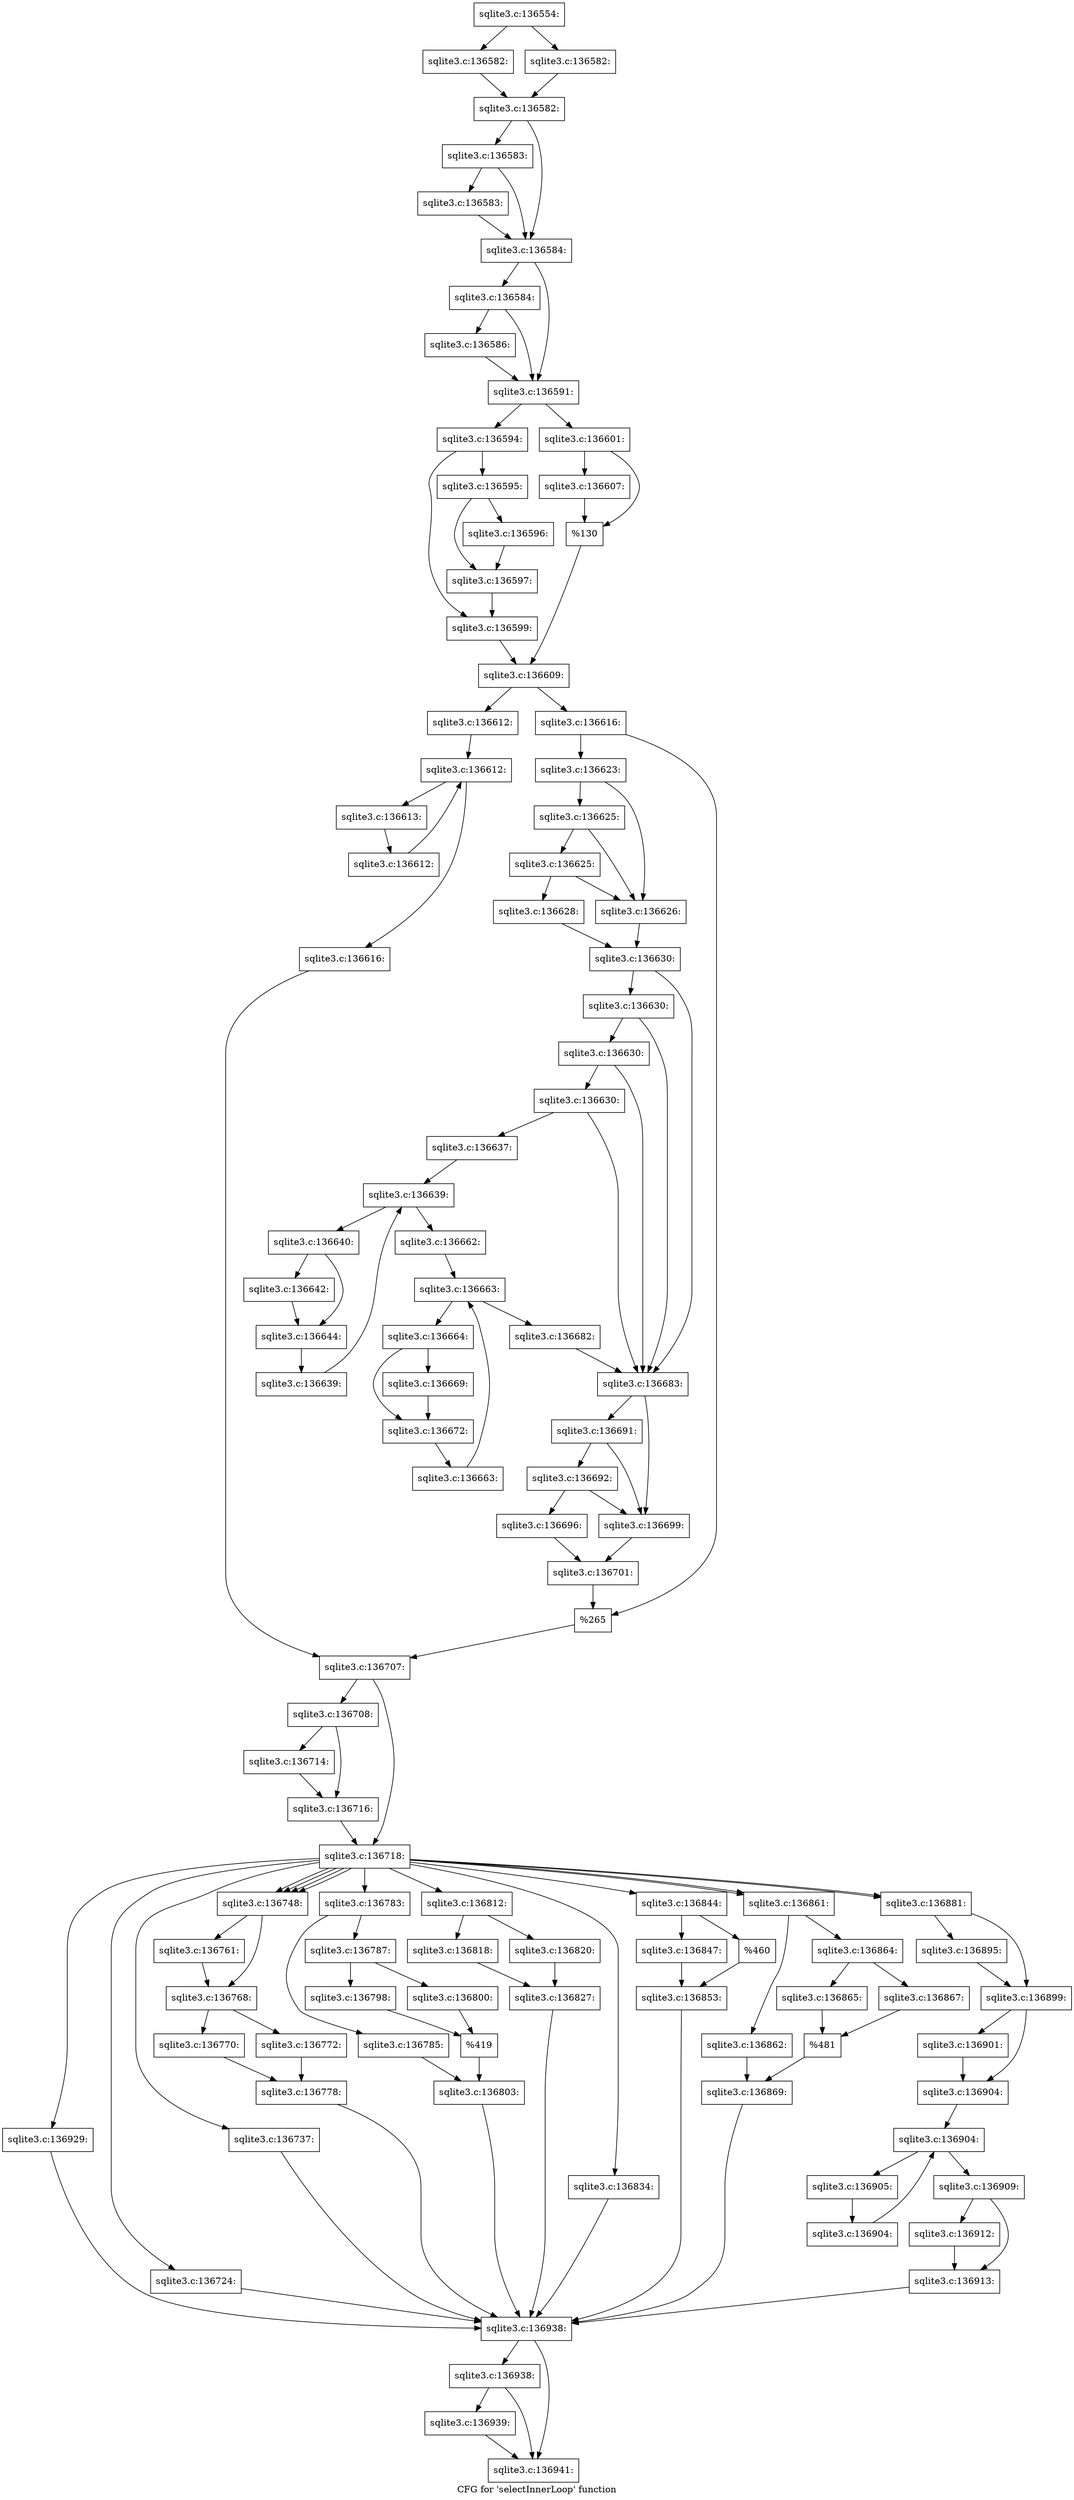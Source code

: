 digraph "CFG for 'selectInnerLoop' function" {
	label="CFG for 'selectInnerLoop' function";

	Node0x55c0f9b49b90 [shape=record,label="{sqlite3.c:136554:}"];
	Node0x55c0f9b49b90 -> Node0x55c0f9b50320;
	Node0x55c0f9b49b90 -> Node0x55c0f9b50370;
	Node0x55c0f9b50320 [shape=record,label="{sqlite3.c:136582:}"];
	Node0x55c0f9b50320 -> Node0x55c0f9b503c0;
	Node0x55c0f9b50370 [shape=record,label="{sqlite3.c:136582:}"];
	Node0x55c0f9b50370 -> Node0x55c0f9b503c0;
	Node0x55c0f9b503c0 [shape=record,label="{sqlite3.c:136582:}"];
	Node0x55c0f9b503c0 -> Node0x55c0f9b50bc0;
	Node0x55c0f9b503c0 -> Node0x55c0f9b50b70;
	Node0x55c0f9b50bc0 [shape=record,label="{sqlite3.c:136583:}"];
	Node0x55c0f9b50bc0 -> Node0x55c0f9b50b20;
	Node0x55c0f9b50bc0 -> Node0x55c0f9b50b70;
	Node0x55c0f9b50b20 [shape=record,label="{sqlite3.c:136583:}"];
	Node0x55c0f9b50b20 -> Node0x55c0f9b50b70;
	Node0x55c0f9b50b70 [shape=record,label="{sqlite3.c:136584:}"];
	Node0x55c0f9b50b70 -> Node0x55c0f9b514c0;
	Node0x55c0f9b50b70 -> Node0x55c0f9b51470;
	Node0x55c0f9b514c0 [shape=record,label="{sqlite3.c:136584:}"];
	Node0x55c0f9b514c0 -> Node0x55c0f9b51470;
	Node0x55c0f9b514c0 -> Node0x55c0f9b51420;
	Node0x55c0f9b51420 [shape=record,label="{sqlite3.c:136586:}"];
	Node0x55c0f9b51420 -> Node0x55c0f9b51470;
	Node0x55c0f9b51470 [shape=record,label="{sqlite3.c:136591:}"];
	Node0x55c0f9b51470 -> Node0x55c0f9b52440;
	Node0x55c0f9b51470 -> Node0x55c0f9b524e0;
	Node0x55c0f9b52440 [shape=record,label="{sqlite3.c:136594:}"];
	Node0x55c0f9b52440 -> Node0x55c0f9b52a50;
	Node0x55c0f9b52440 -> Node0x55c0f9b52aa0;
	Node0x55c0f9b52a50 [shape=record,label="{sqlite3.c:136595:}"];
	Node0x55c0f9b52a50 -> Node0x55c0f9b53210;
	Node0x55c0f9b52a50 -> Node0x55c0f9b531c0;
	Node0x55c0f9b531c0 [shape=record,label="{sqlite3.c:136596:}"];
	Node0x55c0f9b531c0 -> Node0x55c0f9b53210;
	Node0x55c0f9b53210 [shape=record,label="{sqlite3.c:136597:}"];
	Node0x55c0f9b53210 -> Node0x55c0f9b52aa0;
	Node0x55c0f9b52aa0 [shape=record,label="{sqlite3.c:136599:}"];
	Node0x55c0f9b52aa0 -> Node0x55c0f9b52490;
	Node0x55c0f9b524e0 [shape=record,label="{sqlite3.c:136601:}"];
	Node0x55c0f9b524e0 -> Node0x55c0f9b54920;
	Node0x55c0f9b524e0 -> Node0x55c0f9b54970;
	Node0x55c0f9b54920 [shape=record,label="{sqlite3.c:136607:}"];
	Node0x55c0f9b54920 -> Node0x55c0f9b54970;
	Node0x55c0f9b54970 [shape=record,label="{%130}"];
	Node0x55c0f9b54970 -> Node0x55c0f9b52490;
	Node0x55c0f9b52490 [shape=record,label="{sqlite3.c:136609:}"];
	Node0x55c0f9b52490 -> Node0x55c0f9b55e00;
	Node0x55c0f9b52490 -> Node0x55c0f9b55ea0;
	Node0x55c0f9b55e00 [shape=record,label="{sqlite3.c:136612:}"];
	Node0x55c0f9b55e00 -> Node0x55c0f9b563f0;
	Node0x55c0f9b563f0 [shape=record,label="{sqlite3.c:136612:}"];
	Node0x55c0f9b563f0 -> Node0x55c0f9b565a0;
	Node0x55c0f9b563f0 -> Node0x55c0f9b56240;
	Node0x55c0f9b565a0 [shape=record,label="{sqlite3.c:136613:}"];
	Node0x55c0f9b565a0 -> Node0x55c0f9b56510;
	Node0x55c0f9b56510 [shape=record,label="{sqlite3.c:136612:}"];
	Node0x55c0f9b56510 -> Node0x55c0f9b563f0;
	Node0x55c0f9b56240 [shape=record,label="{sqlite3.c:136616:}"];
	Node0x55c0f9b56240 -> Node0x55c0f9b55e50;
	Node0x55c0f9b55ea0 [shape=record,label="{sqlite3.c:136616:}"];
	Node0x55c0f9b55ea0 -> Node0x55c0f9b56d50;
	Node0x55c0f9b55ea0 -> Node0x55c0f9b579f0;
	Node0x55c0f9b56d50 [shape=record,label="{sqlite3.c:136623:}"];
	Node0x55c0f9b56d50 -> Node0x55c0f9b58370;
	Node0x55c0f9b56d50 -> Node0x55c0f9b584e0;
	Node0x55c0f9b584e0 [shape=record,label="{sqlite3.c:136625:}"];
	Node0x55c0f9b584e0 -> Node0x55c0f9b58370;
	Node0x55c0f9b584e0 -> Node0x55c0f9b58460;
	Node0x55c0f9b58460 [shape=record,label="{sqlite3.c:136625:}"];
	Node0x55c0f9b58460 -> Node0x55c0f9b58370;
	Node0x55c0f9b58460 -> Node0x55c0f9b58410;
	Node0x55c0f9b58370 [shape=record,label="{sqlite3.c:136626:}"];
	Node0x55c0f9b58370 -> Node0x55c0f9b583c0;
	Node0x55c0f9b58410 [shape=record,label="{sqlite3.c:136628:}"];
	Node0x55c0f9b58410 -> Node0x55c0f9b583c0;
	Node0x55c0f9b583c0 [shape=record,label="{sqlite3.c:136630:}"];
	Node0x55c0f9b583c0 -> Node0x55c0f9b59350;
	Node0x55c0f9b583c0 -> Node0x55c0f9b59200;
	Node0x55c0f9b59350 [shape=record,label="{sqlite3.c:136630:}"];
	Node0x55c0f9b59350 -> Node0x55c0f9b592d0;
	Node0x55c0f9b59350 -> Node0x55c0f9b59200;
	Node0x55c0f9b592d0 [shape=record,label="{sqlite3.c:136630:}"];
	Node0x55c0f9b592d0 -> Node0x55c0f9b59250;
	Node0x55c0f9b592d0 -> Node0x55c0f9b59200;
	Node0x55c0f9b59250 [shape=record,label="{sqlite3.c:136630:}"];
	Node0x55c0f9b59250 -> Node0x55c0f9b591b0;
	Node0x55c0f9b59250 -> Node0x55c0f9b59200;
	Node0x55c0f9b591b0 [shape=record,label="{sqlite3.c:136637:}"];
	Node0x55c0f9b591b0 -> Node0x55c0f9b5a420;
	Node0x55c0f9b5a420 [shape=record,label="{sqlite3.c:136639:}"];
	Node0x55c0f9b5a420 -> Node0x55c0f9b5a640;
	Node0x55c0f9b5a420 -> Node0x55c0f9b5a0a0;
	Node0x55c0f9b5a640 [shape=record,label="{sqlite3.c:136640:}"];
	Node0x55c0f9b5a640 -> Node0x55c0f9b5b000;
	Node0x55c0f9b5a640 -> Node0x55c0f9b5b050;
	Node0x55c0f9b5b000 [shape=record,label="{sqlite3.c:136642:}"];
	Node0x55c0f9b5b000 -> Node0x55c0f9b5b050;
	Node0x55c0f9b5b050 [shape=record,label="{sqlite3.c:136644:}"];
	Node0x55c0f9b5b050 -> Node0x55c0f9b5a5b0;
	Node0x55c0f9b5a5b0 [shape=record,label="{sqlite3.c:136639:}"];
	Node0x55c0f9b5a5b0 -> Node0x55c0f9b5a420;
	Node0x55c0f9b5a0a0 [shape=record,label="{sqlite3.c:136662:}"];
	Node0x55c0f9b5a0a0 -> Node0x55c0f9b5d2a0;
	Node0x55c0f9b5d2a0 [shape=record,label="{sqlite3.c:136663:}"];
	Node0x55c0f9b5d2a0 -> Node0x55c0f9b5d4c0;
	Node0x55c0f9b5d2a0 -> Node0x55c0f9b5d0f0;
	Node0x55c0f9b5d4c0 [shape=record,label="{sqlite3.c:136664:}"];
	Node0x55c0f9b5d4c0 -> Node0x55c0f9b5daa0;
	Node0x55c0f9b5d4c0 -> Node0x55c0f9b5daf0;
	Node0x55c0f9b5daa0 [shape=record,label="{sqlite3.c:136669:}"];
	Node0x55c0f9b5daa0 -> Node0x55c0f9b5daf0;
	Node0x55c0f9b5daf0 [shape=record,label="{sqlite3.c:136672:}"];
	Node0x55c0f9b5daf0 -> Node0x55c0f9b5d430;
	Node0x55c0f9b5d430 [shape=record,label="{sqlite3.c:136663:}"];
	Node0x55c0f9b5d430 -> Node0x55c0f9b5d2a0;
	Node0x55c0f9b5d0f0 [shape=record,label="{sqlite3.c:136682:}"];
	Node0x55c0f9b5d0f0 -> Node0x55c0f9b59200;
	Node0x55c0f9b59200 [shape=record,label="{sqlite3.c:136683:}"];
	Node0x55c0f9b59200 -> Node0x55c0f9b5f320;
	Node0x55c0f9b59200 -> Node0x55c0f9b5f250;
	Node0x55c0f9b5f320 [shape=record,label="{sqlite3.c:136691:}"];
	Node0x55c0f9b5f320 -> Node0x55c0f9b5f2a0;
	Node0x55c0f9b5f320 -> Node0x55c0f9b5f250;
	Node0x55c0f9b5f2a0 [shape=record,label="{sqlite3.c:136692:}"];
	Node0x55c0f9b5f2a0 -> Node0x55c0f9b5f1b0;
	Node0x55c0f9b5f2a0 -> Node0x55c0f9b5f250;
	Node0x55c0f9b5f1b0 [shape=record,label="{sqlite3.c:136696:}"];
	Node0x55c0f9b5f1b0 -> Node0x55c0f9b5f200;
	Node0x55c0f9b5f250 [shape=record,label="{sqlite3.c:136699:}"];
	Node0x55c0f9b5f250 -> Node0x55c0f9b5f200;
	Node0x55c0f9b5f200 [shape=record,label="{sqlite3.c:136701:}"];
	Node0x55c0f9b5f200 -> Node0x55c0f9b579f0;
	Node0x55c0f9b579f0 [shape=record,label="{%265}"];
	Node0x55c0f9b579f0 -> Node0x55c0f9b55e50;
	Node0x55c0f9b55e50 [shape=record,label="{sqlite3.c:136707:}"];
	Node0x55c0f9b55e50 -> Node0x55c0f63a1090;
	Node0x55c0f9b55e50 -> Node0x55c0f9b60a40;
	Node0x55c0f63a1090 [shape=record,label="{sqlite3.c:136708:}"];
	Node0x55c0f63a1090 -> Node0x55c0f63a5280;
	Node0x55c0f63a1090 -> Node0x55c0f9b61f90;
	Node0x55c0f63a5280 [shape=record,label="{sqlite3.c:136714:}"];
	Node0x55c0f63a5280 -> Node0x55c0f9b61f90;
	Node0x55c0f9b61f90 [shape=record,label="{sqlite3.c:136716:}"];
	Node0x55c0f9b61f90 -> Node0x55c0f9b60a40;
	Node0x55c0f9b60a40 [shape=record,label="{sqlite3.c:136718:}"];
	Node0x55c0f9b60a40 -> Node0x55c0f9b630d0;
	Node0x55c0f9b60a40 -> Node0x55c0f9b634b0;
	Node0x55c0f9b60a40 -> Node0x55c0f9b63da0;
	Node0x55c0f9b60a40 -> Node0x55c0f9b64a50;
	Node0x55c0f9b60a40 -> Node0x55c0f9b64a50;
	Node0x55c0f9b60a40 -> Node0x55c0f9b64a50;
	Node0x55c0f9b60a40 -> Node0x55c0f9b64a50;
	Node0x55c0f9b60a40 -> Node0x55c0f9b68820;
	Node0x55c0f9b60a40 -> Node0x55c0f9b6bd60;
	Node0x55c0f9b60a40 -> Node0x55c0f9b6ddc0;
	Node0x55c0f9b60a40 -> Node0x55c0f9b6ec70;
	Node0x55c0f9b60a40 -> Node0x55c0f9b6f5d0;
	Node0x55c0f9b60a40 -> Node0x55c0f9b6f5d0;
	Node0x55c0f9b60a40 -> Node0x55c0f9b71d60;
	Node0x55c0f9b60a40 -> Node0x55c0f9b71d60;
	Node0x55c0f9b634b0 [shape=record,label="{sqlite3.c:136724:}"];
	Node0x55c0f9b634b0 -> Node0x55c0f9b62fe0;
	Node0x55c0f9b63da0 [shape=record,label="{sqlite3.c:136737:}"];
	Node0x55c0f9b63da0 -> Node0x55c0f9b62fe0;
	Node0x55c0f9b64a50 [shape=record,label="{sqlite3.c:136748:}"];
	Node0x55c0f9b64a50 -> Node0x55c0f9b65810;
	Node0x55c0f9b64a50 -> Node0x55c0f9b65a20;
	Node0x55c0f9b65810 [shape=record,label="{sqlite3.c:136761:}"];
	Node0x55c0f9b65810 -> Node0x55c0f9b65a20;
	Node0x55c0f9b65a20 [shape=record,label="{sqlite3.c:136768:}"];
	Node0x55c0f9b65a20 -> Node0x55c0f9b66700;
	Node0x55c0f9b65a20 -> Node0x55c0f9b67060;
	Node0x55c0f9b66700 [shape=record,label="{sqlite3.c:136770:}"];
	Node0x55c0f9b66700 -> Node0x55c0f9b67010;
	Node0x55c0f9b67060 [shape=record,label="{sqlite3.c:136772:}"];
	Node0x55c0f9b67060 -> Node0x55c0f9b67010;
	Node0x55c0f9b67010 [shape=record,label="{sqlite3.c:136778:}"];
	Node0x55c0f9b67010 -> Node0x55c0f9b62fe0;
	Node0x55c0f9b68820 [shape=record,label="{sqlite3.c:136783:}"];
	Node0x55c0f9b68820 -> Node0x55c0f9b69440;
	Node0x55c0f9b68820 -> Node0x55c0f9b694e0;
	Node0x55c0f9b69440 [shape=record,label="{sqlite3.c:136785:}"];
	Node0x55c0f9b69440 -> Node0x55c0f9b69490;
	Node0x55c0f9b694e0 [shape=record,label="{sqlite3.c:136787:}"];
	Node0x55c0f9b694e0 -> Node0x55c0f9b6b520;
	Node0x55c0f9b694e0 -> Node0x55c0f9b6b780;
	Node0x55c0f9b6b520 [shape=record,label="{sqlite3.c:136798:}"];
	Node0x55c0f9b6b520 -> Node0x55c0f9b6b730;
	Node0x55c0f9b6b780 [shape=record,label="{sqlite3.c:136800:}"];
	Node0x55c0f9b6b780 -> Node0x55c0f9b6b730;
	Node0x55c0f9b6b730 [shape=record,label="{%419}"];
	Node0x55c0f9b6b730 -> Node0x55c0f9b69490;
	Node0x55c0f9b69490 [shape=record,label="{sqlite3.c:136803:}"];
	Node0x55c0f9b69490 -> Node0x55c0f9b62fe0;
	Node0x55c0f9b6bd60 [shape=record,label="{sqlite3.c:136812:}"];
	Node0x55c0f9b6bd60 -> Node0x55c0f9b6c8b0;
	Node0x55c0f9b6bd60 -> Node0x55c0f9b6c950;
	Node0x55c0f9b6c8b0 [shape=record,label="{sqlite3.c:136818:}"];
	Node0x55c0f9b6c8b0 -> Node0x55c0f9b6c900;
	Node0x55c0f9b6c950 [shape=record,label="{sqlite3.c:136820:}"];
	Node0x55c0f9b6c950 -> Node0x55c0f9b6c900;
	Node0x55c0f9b6c900 [shape=record,label="{sqlite3.c:136827:}"];
	Node0x55c0f9b6c900 -> Node0x55c0f9b62fe0;
	Node0x55c0f9b6ddc0 [shape=record,label="{sqlite3.c:136834:}"];
	Node0x55c0f9b6ddc0 -> Node0x55c0f9b62fe0;
	Node0x55c0f9b6ec70 [shape=record,label="{sqlite3.c:136844:}"];
	Node0x55c0f9b6ec70 -> Node0x55c0f9b6edd0;
	Node0x55c0f9b6ec70 -> Node0x55c0f9b6ee70;
	Node0x55c0f9b6edd0 [shape=record,label="{sqlite3.c:136847:}"];
	Node0x55c0f9b6edd0 -> Node0x55c0f9b6ee20;
	Node0x55c0f9b6ee70 [shape=record,label="{%460}"];
	Node0x55c0f9b6ee70 -> Node0x55c0f9b6ee20;
	Node0x55c0f9b6ee20 [shape=record,label="{sqlite3.c:136853:}"];
	Node0x55c0f9b6ee20 -> Node0x55c0f9b62fe0;
	Node0x55c0f9b6f5d0 [shape=record,label="{sqlite3.c:136861:}"];
	Node0x55c0f9b6f5d0 -> Node0x55c0f9b70450;
	Node0x55c0f9b6f5d0 -> Node0x55c0f9b704f0;
	Node0x55c0f9b70450 [shape=record,label="{sqlite3.c:136862:}"];
	Node0x55c0f9b70450 -> Node0x55c0f9b704a0;
	Node0x55c0f9b704f0 [shape=record,label="{sqlite3.c:136864:}"];
	Node0x55c0f9b704f0 -> Node0x55c0f9b70c20;
	Node0x55c0f9b704f0 -> Node0x55c0f9b70f90;
	Node0x55c0f9b70c20 [shape=record,label="{sqlite3.c:136865:}"];
	Node0x55c0f9b70c20 -> Node0x55c0f9b70f40;
	Node0x55c0f9b70f90 [shape=record,label="{sqlite3.c:136867:}"];
	Node0x55c0f9b70f90 -> Node0x55c0f9b70f40;
	Node0x55c0f9b70f40 [shape=record,label="{%481}"];
	Node0x55c0f9b70f40 -> Node0x55c0f9b704a0;
	Node0x55c0f9b704a0 [shape=record,label="{sqlite3.c:136869:}"];
	Node0x55c0f9b704a0 -> Node0x55c0f9b62fe0;
	Node0x55c0f9b71d60 [shape=record,label="{sqlite3.c:136881:}"];
	Node0x55c0f9b71d60 -> Node0x55c0f9b74120;
	Node0x55c0f9b71d60 -> Node0x55c0f9b74170;
	Node0x55c0f9b74120 [shape=record,label="{sqlite3.c:136895:}"];
	Node0x55c0f9b74120 -> Node0x55c0f9b74170;
	Node0x55c0f9b74170 [shape=record,label="{sqlite3.c:136899:}"];
	Node0x55c0f9b74170 -> Node0x55c0f9b748d0;
	Node0x55c0f9b74170 -> Node0x55c0f9b75090;
	Node0x55c0f9b748d0 [shape=record,label="{sqlite3.c:136901:}"];
	Node0x55c0f9b748d0 -> Node0x55c0f9b75090;
	Node0x55c0f9b75090 [shape=record,label="{sqlite3.c:136904:}"];
	Node0x55c0f9b75090 -> Node0x55c0f9b75c60;
	Node0x55c0f9b75c60 [shape=record,label="{sqlite3.c:136904:}"];
	Node0x55c0f9b75c60 -> Node0x55c0f9b75e80;
	Node0x55c0f9b75c60 -> Node0x55c0f9b75ab0;
	Node0x55c0f9b75e80 [shape=record,label="{sqlite3.c:136905:}"];
	Node0x55c0f9b75e80 -> Node0x55c0f9b75df0;
	Node0x55c0f9b75df0 [shape=record,label="{sqlite3.c:136904:}"];
	Node0x55c0f9b75df0 -> Node0x55c0f9b75c60;
	Node0x55c0f9b75ab0 [shape=record,label="{sqlite3.c:136909:}"];
	Node0x55c0f9b75ab0 -> Node0x55c0f9b77aa0;
	Node0x55c0f9b75ab0 -> Node0x55c0f9b78260;
	Node0x55c0f9b77aa0 [shape=record,label="{sqlite3.c:136912:}"];
	Node0x55c0f9b77aa0 -> Node0x55c0f9b78260;
	Node0x55c0f9b78260 [shape=record,label="{sqlite3.c:136913:}"];
	Node0x55c0f9b78260 -> Node0x55c0f9b62fe0;
	Node0x55c0f9b630d0 [shape=record,label="{sqlite3.c:136929:}"];
	Node0x55c0f9b630d0 -> Node0x55c0f9b62fe0;
	Node0x55c0f9b62fe0 [shape=record,label="{sqlite3.c:136938:}"];
	Node0x55c0f9b62fe0 -> Node0x55c0f9b79180;
	Node0x55c0f9b62fe0 -> Node0x55c0f9b79130;
	Node0x55c0f9b79180 [shape=record,label="{sqlite3.c:136938:}"];
	Node0x55c0f9b79180 -> Node0x55c0f9b790e0;
	Node0x55c0f9b79180 -> Node0x55c0f9b79130;
	Node0x55c0f9b790e0 [shape=record,label="{sqlite3.c:136939:}"];
	Node0x55c0f9b790e0 -> Node0x55c0f9b79130;
	Node0x55c0f9b79130 [shape=record,label="{sqlite3.c:136941:}"];
}
